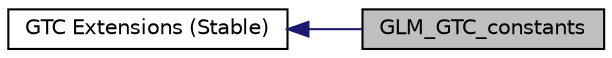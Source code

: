 digraph "GLM_GTC_constants"
{
  edge [fontname="Helvetica",fontsize="10",labelfontname="Helvetica",labelfontsize="10"];
  node [fontname="Helvetica",fontsize="10",shape=record];
  rankdir=LR;
  Node1 [label="GTC Extensions (Stable)",height=0.2,width=0.4,color="black", fillcolor="white", style="filled",URL="$group__gtc.html",tooltip="Functions and types that the GLSL specification doesn&#39;t define, but useful to have for a C++ program..."];
  Node0 [label="GLM_GTC_constants",height=0.2,width=0.4,color="black", fillcolor="grey75", style="filled" fontcolor="black"];
  Node1->Node0 [shape=plaintext, color="midnightblue", dir="back", style="solid"];
}
